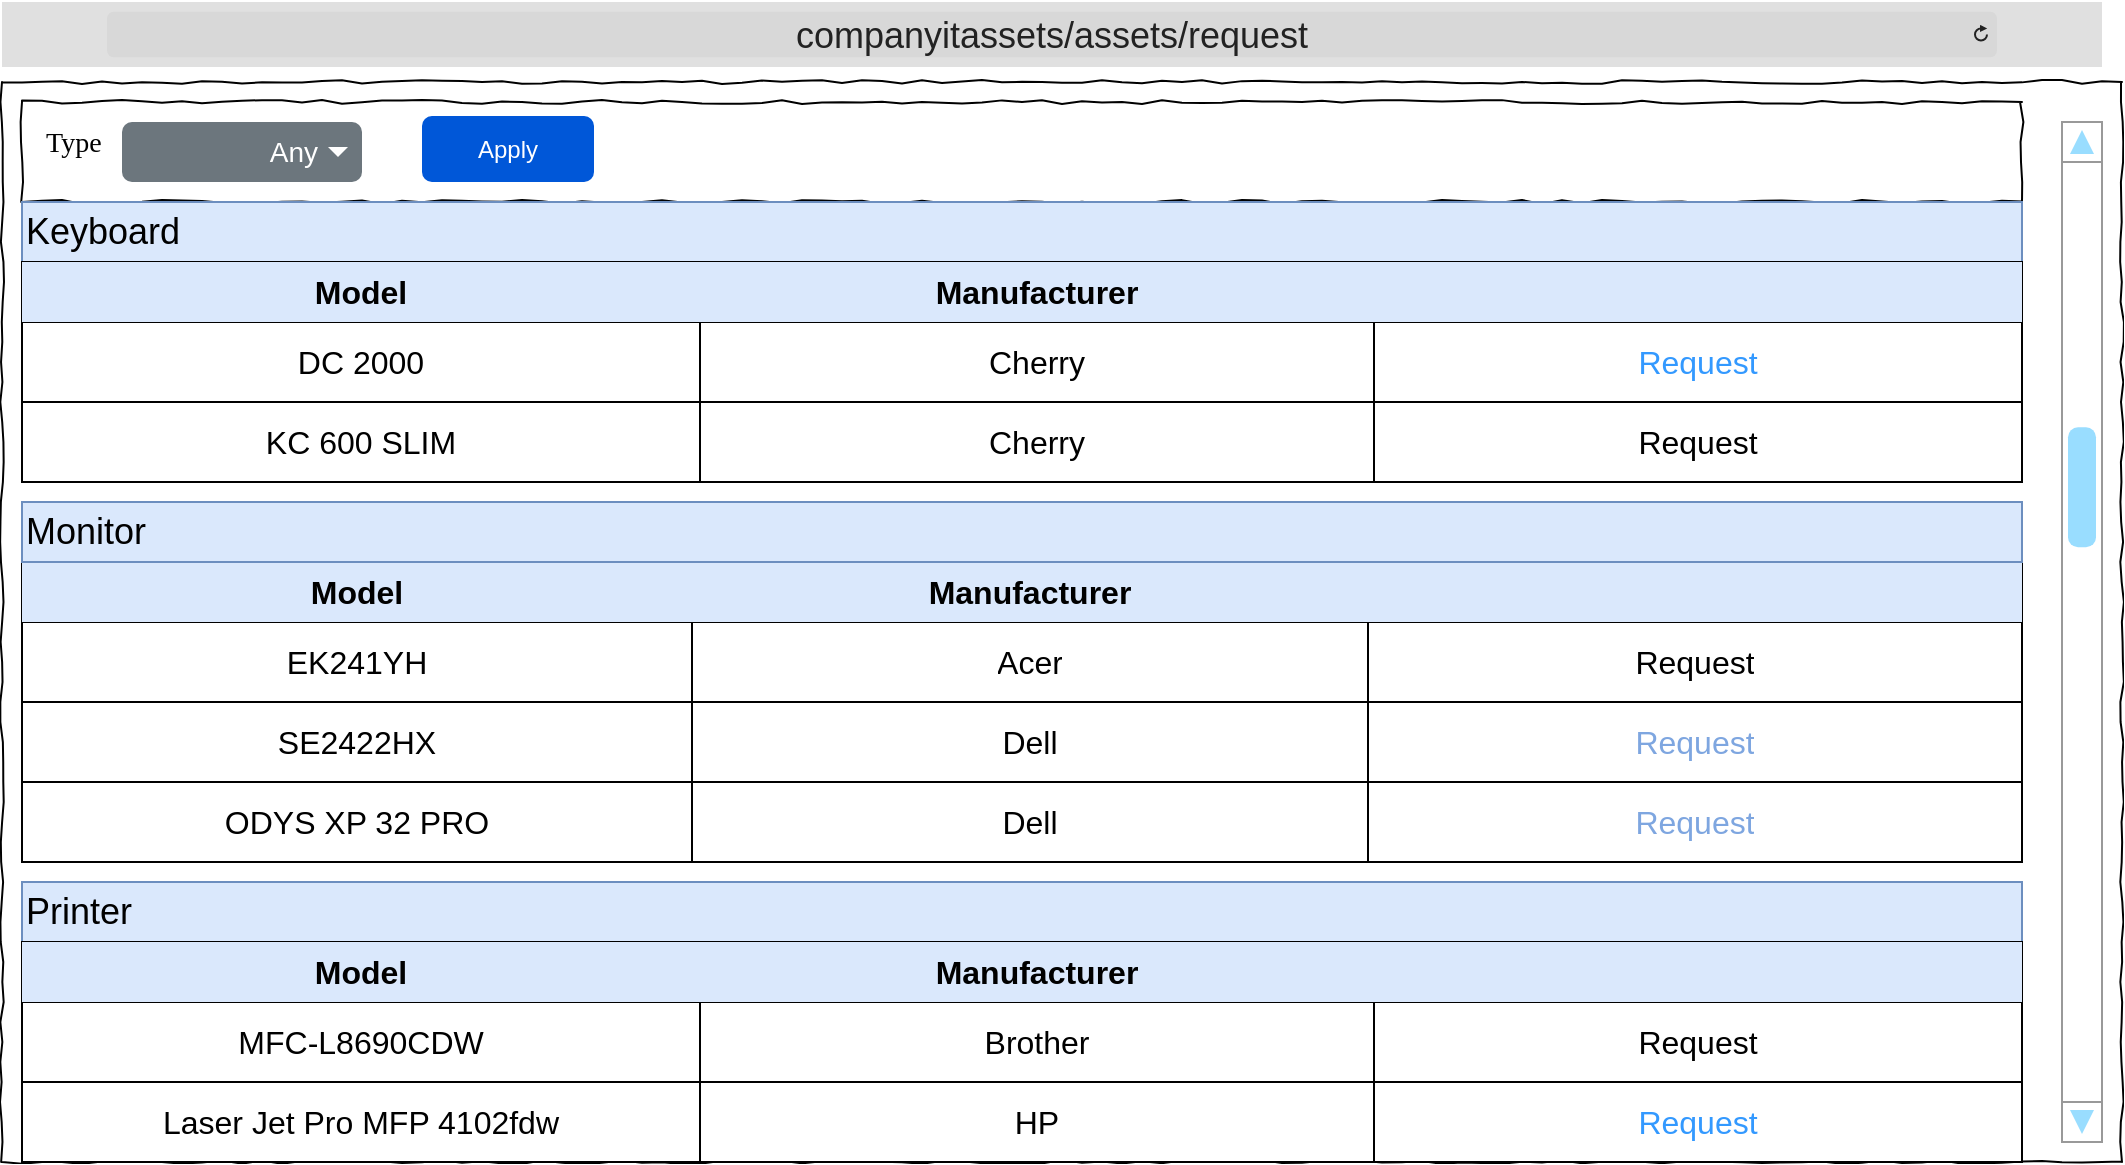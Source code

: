 <mxfile version="26.0.11">
  <diagram name="Page-1" id="03018318-947c-dd8e-b7a3-06fadd420f32">
    <mxGraphModel dx="1026" dy="650" grid="1" gridSize="10" guides="1" tooltips="1" connect="1" arrows="1" fold="1" page="1" pageScale="1" pageWidth="1100" pageHeight="850" background="none" math="0" shadow="0">
      <root>
        <mxCell id="0" />
        <mxCell id="1" parent="0" />
        <mxCell id="677b7b8949515195-1" value="" style="whiteSpace=wrap;html=1;rounded=0;shadow=0;labelBackgroundColor=none;strokeColor=#000000;strokeWidth=1;fillColor=none;fontFamily=Verdana;fontSize=12;fontColor=#000000;align=center;comic=1;" parent="1" vertex="1">
          <mxGeometry x="20" y="40" width="1060" height="540" as="geometry" />
        </mxCell>
        <mxCell id="677b7b8949515195-10" value="" style="whiteSpace=wrap;html=1;rounded=0;shadow=0;labelBackgroundColor=none;strokeWidth=1;fillColor=none;fontFamily=Verdana;fontSize=12;align=center;comic=1;" parent="1" vertex="1">
          <mxGeometry x="30" y="50" width="1000" height="50" as="geometry" />
        </mxCell>
        <mxCell id="q4BZEvWAXVgxHDnkbYNj-4" value="" style="shape=table;startSize=0;container=1;collapsible=0;childLayout=tableLayout;strokeColor=default;fontSize=16;fontStyle=1" parent="1" vertex="1">
          <mxGeometry x="30" y="280" width="1000" height="150" as="geometry" />
        </mxCell>
        <mxCell id="q4BZEvWAXVgxHDnkbYNj-5" value="" style="shape=tableRow;horizontal=0;startSize=0;swimlaneHead=0;swimlaneBody=0;strokeColor=inherit;top=0;left=0;bottom=0;right=0;collapsible=0;dropTarget=0;fillColor=none;points=[[0,0.5],[1,0.5]];portConstraint=eastwest;fontSize=16;" parent="q4BZEvWAXVgxHDnkbYNj-4" vertex="1">
          <mxGeometry width="1000" height="30" as="geometry" />
        </mxCell>
        <mxCell id="q4BZEvWAXVgxHDnkbYNj-6" value="&lt;b&gt;Model&lt;/b&gt;" style="shape=partialRectangle;html=1;whiteSpace=wrap;connectable=0;strokeColor=#6c8ebf;overflow=hidden;fillColor=#dae8fc;top=0;left=0;bottom=0;right=0;pointerEvents=1;fontSize=16;" parent="q4BZEvWAXVgxHDnkbYNj-5" vertex="1">
          <mxGeometry width="335" height="30" as="geometry">
            <mxRectangle width="335" height="30" as="alternateBounds" />
          </mxGeometry>
        </mxCell>
        <mxCell id="q4BZEvWAXVgxHDnkbYNj-7" value="&lt;b&gt;Manufacturer&lt;/b&gt;" style="shape=partialRectangle;html=1;whiteSpace=wrap;connectable=0;strokeColor=#6c8ebf;overflow=hidden;fillColor=#dae8fc;top=0;left=0;bottom=0;right=0;pointerEvents=1;fontSize=16;" parent="q4BZEvWAXVgxHDnkbYNj-5" vertex="1">
          <mxGeometry x="335" width="338" height="30" as="geometry">
            <mxRectangle width="338" height="30" as="alternateBounds" />
          </mxGeometry>
        </mxCell>
        <mxCell id="q4BZEvWAXVgxHDnkbYNj-20" style="shape=partialRectangle;html=1;whiteSpace=wrap;connectable=0;strokeColor=#6c8ebf;overflow=hidden;fillColor=#dae8fc;top=0;left=0;bottom=0;right=0;pointerEvents=1;fontSize=16;" parent="q4BZEvWAXVgxHDnkbYNj-5" vertex="1">
          <mxGeometry x="673" width="327" height="30" as="geometry">
            <mxRectangle width="327" height="30" as="alternateBounds" />
          </mxGeometry>
        </mxCell>
        <mxCell id="xm6PiFOeBBzuTYYJp7B9-10" style="shape=tableRow;horizontal=0;startSize=0;swimlaneHead=0;swimlaneBody=0;strokeColor=inherit;top=0;left=0;bottom=0;right=0;collapsible=0;dropTarget=0;fillColor=none;points=[[0,0.5],[1,0.5]];portConstraint=eastwest;fontSize=16;" vertex="1" parent="q4BZEvWAXVgxHDnkbYNj-4">
          <mxGeometry y="30" width="1000" height="40" as="geometry" />
        </mxCell>
        <mxCell id="xm6PiFOeBBzuTYYJp7B9-11" value="EK241YH" style="shape=partialRectangle;html=1;whiteSpace=wrap;connectable=0;strokeColor=inherit;overflow=hidden;fillColor=none;top=0;left=0;bottom=0;right=0;pointerEvents=1;fontSize=16;" vertex="1" parent="xm6PiFOeBBzuTYYJp7B9-10">
          <mxGeometry width="335" height="40" as="geometry">
            <mxRectangle width="335" height="40" as="alternateBounds" />
          </mxGeometry>
        </mxCell>
        <mxCell id="xm6PiFOeBBzuTYYJp7B9-12" value="Acer" style="shape=partialRectangle;html=1;whiteSpace=wrap;connectable=0;strokeColor=inherit;overflow=hidden;fillColor=none;top=0;left=0;bottom=0;right=0;pointerEvents=1;fontSize=16;" vertex="1" parent="xm6PiFOeBBzuTYYJp7B9-10">
          <mxGeometry x="335" width="338" height="40" as="geometry">
            <mxRectangle width="338" height="40" as="alternateBounds" />
          </mxGeometry>
        </mxCell>
        <mxCell id="xm6PiFOeBBzuTYYJp7B9-13" value="&lt;font style=&quot;color: light-dark(rgb(0, 0, 0), rgb(51, 153, 255));&quot;&gt;Request&lt;/font&gt;" style="shape=partialRectangle;html=1;whiteSpace=wrap;connectable=0;strokeColor=inherit;overflow=hidden;fillColor=none;top=0;left=0;bottom=0;right=0;pointerEvents=1;fontSize=16;" vertex="1" parent="xm6PiFOeBBzuTYYJp7B9-10">
          <mxGeometry x="673" width="327" height="40" as="geometry">
            <mxRectangle width="327" height="40" as="alternateBounds" />
          </mxGeometry>
        </mxCell>
        <mxCell id="q4BZEvWAXVgxHDnkbYNj-9" value="" style="shape=tableRow;horizontal=0;startSize=0;swimlaneHead=0;swimlaneBody=0;strokeColor=inherit;top=0;left=0;bottom=0;right=0;collapsible=0;dropTarget=0;fillColor=none;points=[[0,0.5],[1,0.5]];portConstraint=eastwest;fontSize=16;" parent="q4BZEvWAXVgxHDnkbYNj-4" vertex="1">
          <mxGeometry y="70" width="1000" height="40" as="geometry" />
        </mxCell>
        <mxCell id="q4BZEvWAXVgxHDnkbYNj-10" value="SE2422HX" style="shape=partialRectangle;html=1;whiteSpace=wrap;connectable=0;strokeColor=inherit;overflow=hidden;fillColor=none;top=0;left=0;bottom=0;right=0;pointerEvents=1;fontSize=16;" parent="q4BZEvWAXVgxHDnkbYNj-9" vertex="1">
          <mxGeometry width="335" height="40" as="geometry">
            <mxRectangle width="335" height="40" as="alternateBounds" />
          </mxGeometry>
        </mxCell>
        <mxCell id="q4BZEvWAXVgxHDnkbYNj-11" value="Dell" style="shape=partialRectangle;html=1;whiteSpace=wrap;connectable=0;strokeColor=inherit;overflow=hidden;fillColor=none;top=0;left=0;bottom=0;right=0;pointerEvents=1;fontSize=16;" parent="q4BZEvWAXVgxHDnkbYNj-9" vertex="1">
          <mxGeometry x="335" width="338" height="40" as="geometry">
            <mxRectangle width="338" height="40" as="alternateBounds" />
          </mxGeometry>
        </mxCell>
        <mxCell id="q4BZEvWAXVgxHDnkbYNj-21" value="&lt;font style=&quot;color: light-dark(rgb(126, 166, 224), rgb(51, 153, 255));&quot;&gt;Request&lt;/font&gt;" style="shape=partialRectangle;html=1;whiteSpace=wrap;connectable=0;strokeColor=inherit;overflow=hidden;fillColor=none;top=0;left=0;bottom=0;right=0;pointerEvents=1;fontSize=16;" parent="q4BZEvWAXVgxHDnkbYNj-9" vertex="1">
          <mxGeometry x="673" width="327" height="40" as="geometry">
            <mxRectangle width="327" height="40" as="alternateBounds" />
          </mxGeometry>
        </mxCell>
        <mxCell id="q4BZEvWAXVgxHDnkbYNj-13" value="" style="shape=tableRow;horizontal=0;startSize=0;swimlaneHead=0;swimlaneBody=0;strokeColor=inherit;top=0;left=0;bottom=0;right=0;collapsible=0;dropTarget=0;fillColor=none;points=[[0,0.5],[1,0.5]];portConstraint=eastwest;fontSize=16;" parent="q4BZEvWAXVgxHDnkbYNj-4" vertex="1">
          <mxGeometry y="110" width="1000" height="40" as="geometry" />
        </mxCell>
        <mxCell id="q4BZEvWAXVgxHDnkbYNj-14" value="ODYS XP 32 PRO" style="shape=partialRectangle;html=1;whiteSpace=wrap;connectable=0;strokeColor=inherit;overflow=hidden;fillColor=none;top=0;left=0;bottom=0;right=0;pointerEvents=1;fontSize=16;" parent="q4BZEvWAXVgxHDnkbYNj-13" vertex="1">
          <mxGeometry width="335" height="40" as="geometry">
            <mxRectangle width="335" height="40" as="alternateBounds" />
          </mxGeometry>
        </mxCell>
        <mxCell id="q4BZEvWAXVgxHDnkbYNj-15" value="Dell" style="shape=partialRectangle;html=1;whiteSpace=wrap;connectable=0;strokeColor=inherit;overflow=hidden;fillColor=none;top=0;left=0;bottom=0;right=0;pointerEvents=1;fontSize=16;" parent="q4BZEvWAXVgxHDnkbYNj-13" vertex="1">
          <mxGeometry x="335" width="338" height="40" as="geometry">
            <mxRectangle width="338" height="40" as="alternateBounds" />
          </mxGeometry>
        </mxCell>
        <mxCell id="q4BZEvWAXVgxHDnkbYNj-22" value="&lt;span&gt;&lt;font style=&quot;color: light-dark(rgb(126, 166, 224), rgb(51, 153, 255));&quot;&gt;Request&lt;/font&gt;&lt;/span&gt;" style="shape=partialRectangle;html=1;whiteSpace=wrap;connectable=0;strokeColor=inherit;overflow=hidden;fillColor=none;top=0;left=0;bottom=0;right=0;pointerEvents=1;fontSize=16;" parent="q4BZEvWAXVgxHDnkbYNj-13" vertex="1">
          <mxGeometry x="673" width="327" height="40" as="geometry">
            <mxRectangle width="327" height="40" as="alternateBounds" />
          </mxGeometry>
        </mxCell>
        <mxCell id="q4BZEvWAXVgxHDnkbYNj-112" value="Any" style="html=1;shadow=0;dashed=0;shape=mxgraph.bootstrap.rrect;rSize=5;strokeColor=none;strokeWidth=1;fillColor=#6C767D;fontColor=#ffffff;whiteSpace=wrap;align=right;verticalAlign=middle;fontStyle=0;fontSize=14;spacingRight=20;" parent="1" vertex="1">
          <mxGeometry x="80" y="60" width="120" height="30" as="geometry" />
        </mxCell>
        <mxCell id="q4BZEvWAXVgxHDnkbYNj-113" value="" style="shape=triangle;direction=south;fillColor=#ffffff;strokeColor=none;perimeter=none;" parent="q4BZEvWAXVgxHDnkbYNj-112" vertex="1">
          <mxGeometry x="1" y="0.5" width="10" height="5" relative="1" as="geometry">
            <mxPoint x="-17" y="-2.5" as="offset" />
          </mxGeometry>
        </mxCell>
        <mxCell id="q4BZEvWAXVgxHDnkbYNj-114" value="Type" style="text;html=1;points=[];align=left;verticalAlign=top;spacingTop=-4;fontSize=14;fontFamily=Verdana" parent="1" vertex="1">
          <mxGeometry x="40" y="60" width="40" height="20" as="geometry" />
        </mxCell>
        <mxCell id="q4BZEvWAXVgxHDnkbYNj-130" value="Apply" style="rounded=1;fillColor=#0057D8;strokeColor=none;html=1;whiteSpace=wrap;fontColor=#ffffff;align=center;verticalAlign=middle;fontStyle=0;fontSize=12;sketch=0;" parent="1" vertex="1">
          <mxGeometry x="230" y="57" width="86" height="33" as="geometry" />
        </mxCell>
        <mxCell id="q4BZEvWAXVgxHDnkbYNj-132" value="" style="verticalLabelPosition=bottom;shadow=0;dashed=0;align=center;html=1;verticalAlign=top;strokeWidth=1;shape=mxgraph.mockup.navigation.scrollBar;strokeColor=#999999;barPos=67.652;fillColor2=#99ddff;strokeColor2=none;direction=north;" parent="1" vertex="1">
          <mxGeometry x="1050" y="60" width="20" height="510" as="geometry" />
        </mxCell>
        <mxCell id="zX-MKMj06BqSPDNbv460-1" value="&lt;font style=&quot;font-size: 18px;&quot;&gt;companyitassets/assets/request&lt;/font&gt;" style="html=1;strokeWidth=1;shadow=0;dashed=0;shape=mxgraph.ios7ui.url;fillColor=#e0e0e0;strokeColor=#c0c0c0;buttonText=;strokeColor2=#222222;fontColor=#222222;fontSize=8;spacingTop=2;align=center;whiteSpace=wrap;" parent="1" vertex="1">
          <mxGeometry x="20" width="1050" height="32.5" as="geometry" />
        </mxCell>
        <mxCell id="xm6PiFOeBBzuTYYJp7B9-1" value="Monitor" style="text;html=1;align=left;verticalAlign=middle;whiteSpace=wrap;rounded=0;fontSize=18;fillColor=#dae8fc;strokeColor=#6c8ebf;" vertex="1" parent="1">
          <mxGeometry x="30" y="250" width="1000" height="30" as="geometry" />
        </mxCell>
        <mxCell id="xm6PiFOeBBzuTYYJp7B9-14" value="Keyboard" style="text;html=1;align=left;verticalAlign=middle;whiteSpace=wrap;rounded=0;fontSize=18;fillColor=#dae8fc;strokeColor=#6c8ebf;" vertex="1" parent="1">
          <mxGeometry x="30" y="100" width="1000" height="30" as="geometry" />
        </mxCell>
        <mxCell id="xm6PiFOeBBzuTYYJp7B9-15" value="" style="shape=table;startSize=0;container=1;collapsible=0;childLayout=tableLayout;strokeColor=default;fontSize=16;fontStyle=1" vertex="1" parent="1">
          <mxGeometry x="30" y="130" width="1000" height="110" as="geometry" />
        </mxCell>
        <mxCell id="xm6PiFOeBBzuTYYJp7B9-16" value="" style="shape=tableRow;horizontal=0;startSize=0;swimlaneHead=0;swimlaneBody=0;strokeColor=inherit;top=0;left=0;bottom=0;right=0;collapsible=0;dropTarget=0;fillColor=none;points=[[0,0.5],[1,0.5]];portConstraint=eastwest;fontSize=16;" vertex="1" parent="xm6PiFOeBBzuTYYJp7B9-15">
          <mxGeometry width="1000" height="30" as="geometry" />
        </mxCell>
        <mxCell id="xm6PiFOeBBzuTYYJp7B9-17" value="&lt;b&gt;Model&lt;/b&gt;" style="shape=partialRectangle;html=1;whiteSpace=wrap;connectable=0;strokeColor=#6c8ebf;overflow=hidden;fillColor=#dae8fc;top=0;left=0;bottom=0;right=0;pointerEvents=1;fontSize=16;" vertex="1" parent="xm6PiFOeBBzuTYYJp7B9-16">
          <mxGeometry width="339" height="30" as="geometry">
            <mxRectangle width="339" height="30" as="alternateBounds" />
          </mxGeometry>
        </mxCell>
        <mxCell id="xm6PiFOeBBzuTYYJp7B9-18" value="&lt;b&gt;Manufacturer&lt;/b&gt;" style="shape=partialRectangle;html=1;whiteSpace=wrap;connectable=0;strokeColor=#6c8ebf;overflow=hidden;fillColor=#dae8fc;top=0;left=0;bottom=0;right=0;pointerEvents=1;fontSize=16;" vertex="1" parent="xm6PiFOeBBzuTYYJp7B9-16">
          <mxGeometry x="339" width="337" height="30" as="geometry">
            <mxRectangle width="337" height="30" as="alternateBounds" />
          </mxGeometry>
        </mxCell>
        <mxCell id="xm6PiFOeBBzuTYYJp7B9-19" style="shape=partialRectangle;html=1;whiteSpace=wrap;connectable=0;strokeColor=#6c8ebf;overflow=hidden;fillColor=#dae8fc;top=0;left=0;bottom=0;right=0;pointerEvents=1;fontSize=16;" vertex="1" parent="xm6PiFOeBBzuTYYJp7B9-16">
          <mxGeometry x="676" width="324" height="30" as="geometry">
            <mxRectangle width="324" height="30" as="alternateBounds" />
          </mxGeometry>
        </mxCell>
        <mxCell id="xm6PiFOeBBzuTYYJp7B9-32" style="shape=tableRow;horizontal=0;startSize=0;swimlaneHead=0;swimlaneBody=0;strokeColor=inherit;top=0;left=0;bottom=0;right=0;collapsible=0;dropTarget=0;fillColor=none;points=[[0,0.5],[1,0.5]];portConstraint=eastwest;fontSize=16;" vertex="1" parent="xm6PiFOeBBzuTYYJp7B9-15">
          <mxGeometry y="30" width="1000" height="40" as="geometry" />
        </mxCell>
        <mxCell id="xm6PiFOeBBzuTYYJp7B9-33" value="DC 2000" style="shape=partialRectangle;html=1;whiteSpace=wrap;connectable=0;strokeColor=inherit;overflow=hidden;fillColor=none;top=0;left=0;bottom=0;right=0;pointerEvents=1;fontSize=16;" vertex="1" parent="xm6PiFOeBBzuTYYJp7B9-32">
          <mxGeometry width="339" height="40" as="geometry">
            <mxRectangle width="339" height="40" as="alternateBounds" />
          </mxGeometry>
        </mxCell>
        <mxCell id="xm6PiFOeBBzuTYYJp7B9-34" value="Cherry" style="shape=partialRectangle;html=1;whiteSpace=wrap;connectable=0;strokeColor=inherit;overflow=hidden;fillColor=none;top=0;left=0;bottom=0;right=0;pointerEvents=1;fontSize=16;" vertex="1" parent="xm6PiFOeBBzuTYYJp7B9-32">
          <mxGeometry x="339" width="337" height="40" as="geometry">
            <mxRectangle width="337" height="40" as="alternateBounds" />
          </mxGeometry>
        </mxCell>
        <mxCell id="xm6PiFOeBBzuTYYJp7B9-35" value="&lt;span&gt;&lt;font style=&quot;color: light-dark(rgb(51, 153, 255), rgb(51, 153, 255));&quot;&gt;Request&lt;/font&gt;&lt;/span&gt;" style="shape=partialRectangle;html=1;whiteSpace=wrap;connectable=0;strokeColor=inherit;overflow=hidden;fillColor=none;top=0;left=0;bottom=0;right=0;pointerEvents=1;fontSize=16;" vertex="1" parent="xm6PiFOeBBzuTYYJp7B9-32">
          <mxGeometry x="676" width="324" height="40" as="geometry">
            <mxRectangle width="324" height="40" as="alternateBounds" />
          </mxGeometry>
        </mxCell>
        <mxCell id="xm6PiFOeBBzuTYYJp7B9-20" style="shape=tableRow;horizontal=0;startSize=0;swimlaneHead=0;swimlaneBody=0;strokeColor=inherit;top=0;left=0;bottom=0;right=0;collapsible=0;dropTarget=0;fillColor=none;points=[[0,0.5],[1,0.5]];portConstraint=eastwest;fontSize=16;" vertex="1" parent="xm6PiFOeBBzuTYYJp7B9-15">
          <mxGeometry y="70" width="1000" height="40" as="geometry" />
        </mxCell>
        <mxCell id="xm6PiFOeBBzuTYYJp7B9-21" value="KC 600 SLIM" style="shape=partialRectangle;html=1;whiteSpace=wrap;connectable=0;strokeColor=inherit;overflow=hidden;fillColor=none;top=0;left=0;bottom=0;right=0;pointerEvents=1;fontSize=16;" vertex="1" parent="xm6PiFOeBBzuTYYJp7B9-20">
          <mxGeometry width="339" height="40" as="geometry">
            <mxRectangle width="339" height="40" as="alternateBounds" />
          </mxGeometry>
        </mxCell>
        <mxCell id="xm6PiFOeBBzuTYYJp7B9-22" value="Cherry" style="shape=partialRectangle;html=1;whiteSpace=wrap;connectable=0;strokeColor=inherit;overflow=hidden;fillColor=none;top=0;left=0;bottom=0;right=0;pointerEvents=1;fontSize=16;" vertex="1" parent="xm6PiFOeBBzuTYYJp7B9-20">
          <mxGeometry x="339" width="337" height="40" as="geometry">
            <mxRectangle width="337" height="40" as="alternateBounds" />
          </mxGeometry>
        </mxCell>
        <mxCell id="xm6PiFOeBBzuTYYJp7B9-23" value="&lt;font style=&quot;color: light-dark(rgb(0, 0, 0), rgb(51, 153, 255));&quot;&gt;Request&lt;/font&gt;" style="shape=partialRectangle;html=1;whiteSpace=wrap;connectable=0;strokeColor=inherit;overflow=hidden;fillColor=none;top=0;left=0;bottom=0;right=0;pointerEvents=1;fontSize=16;" vertex="1" parent="xm6PiFOeBBzuTYYJp7B9-20">
          <mxGeometry x="676" width="324" height="40" as="geometry">
            <mxRectangle width="324" height="40" as="alternateBounds" />
          </mxGeometry>
        </mxCell>
        <mxCell id="xm6PiFOeBBzuTYYJp7B9-36" value="Printer" style="text;html=1;align=left;verticalAlign=middle;whiteSpace=wrap;rounded=0;fontSize=18;fillColor=#dae8fc;strokeColor=#6c8ebf;" vertex="1" parent="1">
          <mxGeometry x="30" y="440" width="1000" height="30" as="geometry" />
        </mxCell>
        <mxCell id="xm6PiFOeBBzuTYYJp7B9-37" value="" style="shape=table;startSize=0;container=1;collapsible=0;childLayout=tableLayout;strokeColor=default;fontSize=16;fontStyle=1" vertex="1" parent="1">
          <mxGeometry x="30" y="470" width="1000" height="110" as="geometry" />
        </mxCell>
        <mxCell id="xm6PiFOeBBzuTYYJp7B9-38" value="" style="shape=tableRow;horizontal=0;startSize=0;swimlaneHead=0;swimlaneBody=0;strokeColor=inherit;top=0;left=0;bottom=0;right=0;collapsible=0;dropTarget=0;fillColor=none;points=[[0,0.5],[1,0.5]];portConstraint=eastwest;fontSize=16;" vertex="1" parent="xm6PiFOeBBzuTYYJp7B9-37">
          <mxGeometry width="1000" height="30" as="geometry" />
        </mxCell>
        <mxCell id="xm6PiFOeBBzuTYYJp7B9-39" value="&lt;b&gt;Model&lt;/b&gt;" style="shape=partialRectangle;html=1;whiteSpace=wrap;connectable=0;strokeColor=#6c8ebf;overflow=hidden;fillColor=#dae8fc;top=0;left=0;bottom=0;right=0;pointerEvents=1;fontSize=16;" vertex="1" parent="xm6PiFOeBBzuTYYJp7B9-38">
          <mxGeometry width="339" height="30" as="geometry">
            <mxRectangle width="339" height="30" as="alternateBounds" />
          </mxGeometry>
        </mxCell>
        <mxCell id="xm6PiFOeBBzuTYYJp7B9-40" value="&lt;b&gt;Manufacturer&lt;/b&gt;" style="shape=partialRectangle;html=1;whiteSpace=wrap;connectable=0;strokeColor=#6c8ebf;overflow=hidden;fillColor=#dae8fc;top=0;left=0;bottom=0;right=0;pointerEvents=1;fontSize=16;" vertex="1" parent="xm6PiFOeBBzuTYYJp7B9-38">
          <mxGeometry x="339" width="337" height="30" as="geometry">
            <mxRectangle width="337" height="30" as="alternateBounds" />
          </mxGeometry>
        </mxCell>
        <mxCell id="xm6PiFOeBBzuTYYJp7B9-41" style="shape=partialRectangle;html=1;whiteSpace=wrap;connectable=0;strokeColor=#6c8ebf;overflow=hidden;fillColor=#dae8fc;top=0;left=0;bottom=0;right=0;pointerEvents=1;fontSize=16;" vertex="1" parent="xm6PiFOeBBzuTYYJp7B9-38">
          <mxGeometry x="676" width="324" height="30" as="geometry">
            <mxRectangle width="324" height="30" as="alternateBounds" />
          </mxGeometry>
        </mxCell>
        <mxCell id="xm6PiFOeBBzuTYYJp7B9-54" style="shape=tableRow;horizontal=0;startSize=0;swimlaneHead=0;swimlaneBody=0;strokeColor=inherit;top=0;left=0;bottom=0;right=0;collapsible=0;dropTarget=0;fillColor=none;points=[[0,0.5],[1,0.5]];portConstraint=eastwest;fontSize=16;" vertex="1" parent="xm6PiFOeBBzuTYYJp7B9-37">
          <mxGeometry y="30" width="1000" height="40" as="geometry" />
        </mxCell>
        <mxCell id="xm6PiFOeBBzuTYYJp7B9-55" value="MFC-L8690CDW" style="shape=partialRectangle;html=1;whiteSpace=wrap;connectable=0;strokeColor=inherit;overflow=hidden;fillColor=none;top=0;left=0;bottom=0;right=0;pointerEvents=1;fontSize=16;" vertex="1" parent="xm6PiFOeBBzuTYYJp7B9-54">
          <mxGeometry width="339" height="40" as="geometry">
            <mxRectangle width="339" height="40" as="alternateBounds" />
          </mxGeometry>
        </mxCell>
        <mxCell id="xm6PiFOeBBzuTYYJp7B9-56" value="Brother" style="shape=partialRectangle;html=1;whiteSpace=wrap;connectable=0;strokeColor=inherit;overflow=hidden;fillColor=none;top=0;left=0;bottom=0;right=0;pointerEvents=1;fontSize=16;" vertex="1" parent="xm6PiFOeBBzuTYYJp7B9-54">
          <mxGeometry x="339" width="337" height="40" as="geometry">
            <mxRectangle width="337" height="40" as="alternateBounds" />
          </mxGeometry>
        </mxCell>
        <mxCell id="xm6PiFOeBBzuTYYJp7B9-57" value="&lt;font style=&quot;color: light-dark(rgb(0, 0, 0), rgb(51, 153, 255));&quot;&gt;Request&lt;/font&gt;" style="shape=partialRectangle;html=1;whiteSpace=wrap;connectable=0;strokeColor=inherit;overflow=hidden;fillColor=none;top=0;left=0;bottom=0;right=0;pointerEvents=1;fontSize=16;" vertex="1" parent="xm6PiFOeBBzuTYYJp7B9-54">
          <mxGeometry x="676" width="324" height="40" as="geometry">
            <mxRectangle width="324" height="40" as="alternateBounds" />
          </mxGeometry>
        </mxCell>
        <mxCell id="xm6PiFOeBBzuTYYJp7B9-42" style="shape=tableRow;horizontal=0;startSize=0;swimlaneHead=0;swimlaneBody=0;strokeColor=inherit;top=0;left=0;bottom=0;right=0;collapsible=0;dropTarget=0;fillColor=none;points=[[0,0.5],[1,0.5]];portConstraint=eastwest;fontSize=16;" vertex="1" parent="xm6PiFOeBBzuTYYJp7B9-37">
          <mxGeometry y="70" width="1000" height="40" as="geometry" />
        </mxCell>
        <mxCell id="xm6PiFOeBBzuTYYJp7B9-43" value="Laser Jet Pro MFP 4102fdw" style="shape=partialRectangle;html=1;whiteSpace=wrap;connectable=0;strokeColor=inherit;overflow=hidden;fillColor=none;top=0;left=0;bottom=0;right=0;pointerEvents=1;fontSize=16;" vertex="1" parent="xm6PiFOeBBzuTYYJp7B9-42">
          <mxGeometry width="339" height="40" as="geometry">
            <mxRectangle width="339" height="40" as="alternateBounds" />
          </mxGeometry>
        </mxCell>
        <mxCell id="xm6PiFOeBBzuTYYJp7B9-44" value="HP" style="shape=partialRectangle;html=1;whiteSpace=wrap;connectable=0;strokeColor=inherit;overflow=hidden;fillColor=none;top=0;left=0;bottom=0;right=0;pointerEvents=1;fontSize=16;" vertex="1" parent="xm6PiFOeBBzuTYYJp7B9-42">
          <mxGeometry x="339" width="337" height="40" as="geometry">
            <mxRectangle width="337" height="40" as="alternateBounds" />
          </mxGeometry>
        </mxCell>
        <mxCell id="xm6PiFOeBBzuTYYJp7B9-45" value="&lt;span&gt;&lt;font style=&quot;color: light-dark(rgb(51, 153, 255), rgb(51, 153, 255));&quot;&gt;Request&lt;/font&gt;&lt;/span&gt;" style="shape=partialRectangle;html=1;whiteSpace=wrap;connectable=0;strokeColor=inherit;overflow=hidden;fillColor=none;top=0;left=0;bottom=0;right=0;pointerEvents=1;fontSize=16;" vertex="1" parent="xm6PiFOeBBzuTYYJp7B9-42">
          <mxGeometry x="676" width="324" height="40" as="geometry">
            <mxRectangle width="324" height="40" as="alternateBounds" />
          </mxGeometry>
        </mxCell>
      </root>
    </mxGraphModel>
  </diagram>
</mxfile>
